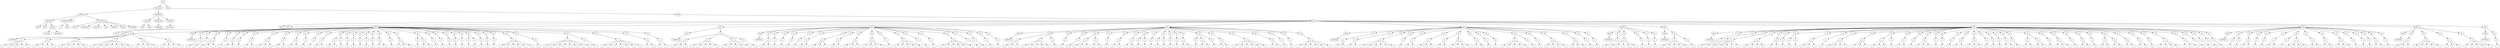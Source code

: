 digraph Tree {
	"t0" [label = "TEI"];
	"t1" [label = "teiHeader"];
	"t2" [label = "fileDesc"];
	"t3" [label = "titleStmt"];
	"t4" [label = "title"];
	"t5" [label = "title"];
	"t6" [label = "author"];
	"t7" [label = "surname"];
	"t8" [label = "forename"];
	"t9" [label = "publicationStmt"];
	"t10" [label = "p"];
	"t11" [label = "idno"];
	"t12" [label = "sourceDesc"];
	"t13" [label = "genre"];
	"t14" [label = "inspiration"];
	"t15" [label = "structure"];
	"t16" [label = "type"];
	"t17" [label = "periode"];
	"t18" [label = "taille"];
	"t19" [label = "permalien"];
	"t20" [label = "profileDesc"];
	"t21" [label = "creation"];
	"t22" [label = "date"];
	"t23" [label = "date"];
	"t24" [label = "langUsage"];
	"t25" [label = "language"];
	"t26" [label = "textClass"];
	"t27" [label = "keywords"];
	"t28" [label = "term"];
	"t29" [label = "text"];
	"t30" [label = "body"];
	"t31" [label = "div1"];
	"t32" [label = "head"];
	"t33" [label = "div2"];
	"t34" [label = "head"];
	"t35" [label = "listPerson"];
	"t36" [label = "sp"];
	"t37" [label = "p"];
	"t38" [label = "s"];
	"t39" [label = "s"];
	"t40" [label = "s"];
	"t41" [label = "s"];
	"t42" [label = "s"];
	"t43" [label = "p"];
	"t44" [label = "s"];
	"t45" [label = "s"];
	"t46" [label = "s"];
	"t47" [label = "s"];
	"t48" [label = "p"];
	"t49" [label = "s"];
	"t50" [label = "s"];
	"t51" [label = "s"];
	"t52" [label = "s"];
	"t53" [label = "s"];
	"t54" [label = "p"];
	"t55" [label = "s"];
	"t56" [label = "s"];
	"t57" [label = "s"];
	"t58" [label = "s"];
	"t59" [label = "s"];
	"t60" [label = "s"];
	"t61" [label = "s"];
	"t62" [label = "p"];
	"t63" [label = "s"];
	"t64" [label = "s"];
	"t65" [label = "s"];
	"t66" [label = "s"];
	"t67" [label = "p"];
	"t68" [label = "s"];
	"t69" [label = "s"];
	"t70" [label = "s"];
	"t71" [label = "s"];
	"t72" [label = "div2"];
	"t73" [label = "head"];
	"t74" [label = "listPerson"];
	"t75" [label = "sp"];
	"t76" [label = "p"];
	"t77" [label = "s"];
	"t78" [label = "sp"];
	"t79" [label = "p"];
	"t80" [label = "s"];
	"t81" [label = "sp"];
	"t82" [label = "p"];
	"t83" [label = "s"];
	"t84" [label = "s"];
	"t85" [label = "s"];
	"t86" [label = "sp"];
	"t87" [label = "p"];
	"t88" [label = "s"];
	"t89" [label = "sp"];
	"t90" [label = "p"];
	"t91" [label = "s"];
	"t92" [label = "s"];
	"t93" [label = "sp"];
	"t94" [label = "p"];
	"t95" [label = "s"];
	"t96" [label = "sp"];
	"t97" [label = "p"];
	"t98" [label = "s"];
	"t99" [label = "s"];
	"t100" [label = "sp"];
	"t101" [label = "p"];
	"t102" [label = "s"];
	"t103" [label = "s"];
	"t104" [label = "s"];
	"t105" [label = "sp"];
	"t106" [label = "p"];
	"t107" [label = "s"];
	"t108" [label = "s"];
	"t109" [label = "sp"];
	"t110" [label = "p"];
	"t111" [label = "s"];
	"t112" [label = "s"];
	"t113" [label = "sp"];
	"t114" [label = "p"];
	"t115" [label = "s"];
	"t116" [label = "sp"];
	"t117" [label = "p"];
	"t118" [label = "s"];
	"t119" [label = "sp"];
	"t120" [label = "p"];
	"t121" [label = "s"];
	"t122" [label = "s"];
	"t123" [label = "sp"];
	"t124" [label = "p"];
	"t125" [label = "s"];
	"t126" [label = "s"];
	"t127" [label = "p"];
	"t128" [label = "s"];
	"t129" [label = "sp"];
	"t130" [label = "p"];
	"t131" [label = "s"];
	"t132" [label = "sp"];
	"t133" [label = "p"];
	"t134" [label = "s"];
	"t135" [label = "sp"];
	"t136" [label = "p"];
	"t137" [label = "s"];
	"t138" [label = "sp"];
	"t139" [label = "p"];
	"t140" [label = "s"];
	"t141" [label = "sp"];
	"t142" [label = "p"];
	"t143" [label = "s"];
	"t144" [label = "sp"];
	"t145" [label = "p"];
	"t146" [label = "s"];
	"t147" [label = "s"];
	"t148" [label = "sp"];
	"t149" [label = "p"];
	"t150" [label = "s"];
	"t151" [label = "sp"];
	"t152" [label = "p"];
	"t153" [label = "s"];
	"t154" [label = "s"];
	"t155" [label = "s"];
	"t156" [label = "sp"];
	"t157" [label = "p"];
	"t158" [label = "s"];
	"t159" [label = "p"];
	"t160" [label = "s"];
	"t161" [label = "s"];
	"t162" [label = "sp"];
	"t163" [label = "p"];
	"t164" [label = "s"];
	"t165" [label = "sp"];
	"t166" [label = "p"];
	"t167" [label = "s"];
	"t168" [label = "sp"];
	"t169" [label = "p"];
	"t170" [label = "s"];
	"t171" [label = "sp"];
	"t172" [label = "p"];
	"t173" [label = "s"];
	"t174" [label = "sp"];
	"t175" [label = "p"];
	"t176" [label = "s"];
	"t177" [label = "sp"];
	"t178" [label = "p"];
	"t179" [label = "s"];
	"t180" [label = "p"];
	"t181" [label = "s"];
	"t182" [label = "sp"];
	"t183" [label = "p"];
	"t184" [label = "s"];
	"t185" [label = "sp"];
	"t186" [label = "p"];
	"t187" [label = "s"];
	"t188" [label = "sp"];
	"t189" [label = "p"];
	"t190" [label = "s"];
	"t191" [label = "sp"];
	"t192" [label = "p"];
	"t193" [label = "s"];
	"t194" [label = "s"];
	"t195" [label = "s"];
	"t196" [label = "s"];
	"t197" [label = "s"];
	"t198" [label = "s"];
	"t199" [label = "sp"];
	"t200" [label = "p"];
	"t201" [label = "s"];
	"t202" [label = "sp"];
	"t203" [label = "p"];
	"t204" [label = "s"];
	"t205" [label = "s"];
	"t206" [label = "s"];
	"t207" [label = "s"];
	"t208" [label = "s"];
	"t209" [label = "s"];
	"t210" [label = "s"];
	"t211" [label = "s"];
	"t212" [label = "p"];
	"t213" [label = "s"];
	"t214" [label = "sp"];
	"t215" [label = "p"];
	"t216" [label = "s"];
	"t217" [label = "s"];
	"t218" [label = "s"];
	"t219" [label = "s"];
	"t220" [label = "s"];
	"t221" [label = "s"];
	"t222" [label = "s"];
	"t223" [label = "sp"];
	"t224" [label = "p"];
	"t225" [label = "s"];
	"t226" [label = "s"];
	"t227" [label = "sp"];
	"t228" [label = "p"];
	"t229" [label = "s"];
	"t230" [label = "s"];
	"t231" [label = "div2"];
	"t232" [label = "head"];
	"t233" [label = "listPerson"];
	"t234" [label = "sp"];
	"t235" [label = "p"];
	"t236" [label = "s"];
	"t237" [label = "s"];
	"t238" [label = "s"];
	"t239" [label = "p"];
	"t240" [label = "s"];
	"t241" [label = "s"];
	"t242" [label = "s"];
	"t243" [label = "s"];
	"t244" [label = "s"];
	"t245" [label = "p"];
	"t246" [label = "s"];
	"t247" [label = "s"];
	"t248" [label = "s"];
	"t249" [label = "s"];
	"t250" [label = "s"];
	"t251" [label = "p"];
	"t252" [label = "s"];
	"t253" [label = "div2"];
	"t254" [label = "head"];
	"t255" [label = "listPerson"];
	"t256" [label = "sp"];
	"t257" [label = "p"];
	"t258" [label = "s"];
	"t259" [label = "s"];
	"t260" [label = "sp"];
	"t261" [label = "p"];
	"t262" [label = "s"];
	"t263" [label = "sp"];
	"t264" [label = "p"];
	"t265" [label = "s"];
	"t266" [label = "sp"];
	"t267" [label = "p"];
	"t268" [label = "s"];
	"t269" [label = "sp"];
	"t270" [label = "p"];
	"t271" [label = "s"];
	"t272" [label = "sp"];
	"t273" [label = "p"];
	"t274" [label = "s"];
	"t275" [label = "s"];
	"t276" [label = "sp"];
	"t277" [label = "p"];
	"t278" [label = "s"];
	"t279" [label = "s"];
	"t280" [label = "s"];
	"t281" [label = "sp"];
	"t282" [label = "p"];
	"t283" [label = "s"];
	"t284" [label = "s"];
	"t285" [label = "sp"];
	"t286" [label = "p"];
	"t287" [label = "s"];
	"t288" [label = "s"];
	"t289" [label = "s"];
	"t290" [label = "sp"];
	"t291" [label = "p"];
	"t292" [label = "s"];
	"t293" [label = "s"];
	"t294" [label = "s"];
	"t295" [label = "s"];
	"t296" [label = "sp"];
	"t297" [label = "p"];
	"t298" [label = "s"];
	"t299" [label = "sp"];
	"t300" [label = "p"];
	"t301" [label = "s"];
	"t302" [label = "s"];
	"t303" [label = "s"];
	"t304" [label = "s"];
	"t305" [label = "s"];
	"t306" [label = "sp"];
	"t307" [label = "p"];
	"t308" [label = "s"];
	"t309" [label = "sp"];
	"t310" [label = "p"];
	"t311" [label = "s"];
	"t312" [label = "sp"];
	"t313" [label = "p"];
	"t314" [label = "s"];
	"t315" [label = "s"];
	"t316" [label = "s"];
	"t317" [label = "s"];
	"t318" [label = "s"];
	"t319" [label = "s"];
	"t320" [label = "sp"];
	"t321" [label = "p"];
	"t322" [label = "s"];
	"t323" [label = "sp"];
	"t324" [label = "p"];
	"t325" [label = "s"];
	"t326" [label = "sp"];
	"t327" [label = "p"];
	"t328" [label = "s"];
	"t329" [label = "sp"];
	"t330" [label = "p"];
	"t331" [label = "s"];
	"t332" [label = "div2"];
	"t333" [label = "head"];
	"t334" [label = "listPerson"];
	"t335" [label = "sp"];
	"t336" [label = "p"];
	"t337" [label = "s"];
	"t338" [label = "s"];
	"t339" [label = "s"];
	"t340" [label = "p"];
	"t341" [label = "s"];
	"t342" [label = "s"];
	"t343" [label = "s"];
	"t344" [label = "s"];
	"t345" [label = "s"];
	"t346" [label = "p"];
	"t347" [label = "s"];
	"t348" [label = "sp"];
	"t349" [label = "p"];
	"t350" [label = "s"];
	"t351" [label = "sp"];
	"t352" [label = "p"];
	"t353" [label = "s"];
	"t354" [label = "sp"];
	"t355" [label = "p"];
	"t356" [label = "s"];
	"t357" [label = "s"];
	"t358" [label = "s"];
	"t359" [label = "p"];
	"t360" [label = "s"];
	"t361" [label = "s"];
	"t362" [label = "sp"];
	"t363" [label = "p"];
	"t364" [label = "s"];
	"t365" [label = "sp"];
	"t366" [label = "p"];
	"t367" [label = "s"];
	"t368" [label = "s"];
	"t369" [label = "sp"];
	"t370" [label = "p"];
	"t371" [label = "s"];
	"t372" [label = "s"];
	"t373" [label = "sp"];
	"t374" [label = "p"];
	"t375" [label = "s"];
	"t376" [label = "p"];
	"t377" [label = "s"];
	"t378" [label = "sp"];
	"t379" [label = "p"];
	"t380" [label = "s"];
	"t381" [label = "sp"];
	"t382" [label = "p"];
	"t383" [label = "s"];
	"t384" [label = "p"];
	"t385" [label = "s"];
	"t386" [label = "sp"];
	"t387" [label = "p"];
	"t388" [label = "s"];
	"t389" [label = "sp"];
	"t390" [label = "p"];
	"t391" [label = "s"];
	"t392" [label = "sp"];
	"t393" [label = "p"];
	"t394" [label = "s"];
	"t395" [label = "s"];
	"t396" [label = "sp"];
	"t397" [label = "p"];
	"t398" [label = "s"];
	"t399" [label = "p"];
	"t400" [label = "s"];
	"t401" [label = "s"];
	"t402" [label = "p"];
	"t403" [label = "s"];
	"t404" [label = "sp"];
	"t405" [label = "p"];
	"t406" [label = "s"];
	"t407" [label = "s"];
	"t408" [label = "sp"];
	"t409" [label = "p"];
	"t410" [label = "s"];
	"t411" [label = "s"];
	"t412" [label = "s"];
	"t413" [label = "s"];
	"t414" [label = "s"];
	"t415" [label = "s"];
	"t416" [label = "sp"];
	"t417" [label = "p"];
	"t418" [label = "s"];
	"t419" [label = "s"];
	"t420" [label = "sp"];
	"t421" [label = "p"];
	"t422" [label = "s"];
	"t423" [label = "sp"];
	"t424" [label = "p"];
	"t425" [label = "s"];
	"t426" [label = "sp"];
	"t427" [label = "p"];
	"t428" [label = "s"];
	"t429" [label = "s"];
	"t430" [label = "s"];
	"t431" [label = "s"];
	"t432" [label = "s"];
	"t433" [label = "s"];
	"t434" [label = "div2"];
	"t435" [label = "head"];
	"t436" [label = "listPerson"];
	"t437" [label = "sp"];
	"t438" [label = "p"];
	"t439" [label = "s"];
	"t440" [label = "s"];
	"t441" [label = "sp"];
	"t442" [label = "p"];
	"t443" [label = "s"];
	"t444" [label = "s"];
	"t445" [label = "sp"];
	"t446" [label = "p"];
	"t447" [label = "s"];
	"t448" [label = "s"];
	"t449" [label = "s"];
	"t450" [label = "s"];
	"t451" [label = "s"];
	"t452" [label = "s"];
	"t453" [label = "sp"];
	"t454" [label = "p"];
	"t455" [label = "s"];
	"t456" [label = "sp"];
	"t457" [label = "p"];
	"t458" [label = "s"];
	"t459" [label = "s"];
	"t460" [label = "sp"];
	"t461" [label = "p"];
	"t462" [label = "s"];
	"t463" [label = "s"];
	"t464" [label = "s"];
	"t465" [label = "sp"];
	"t466" [label = "p"];
	"t467" [label = "s"];
	"t468" [label = "s"];
	"t469" [label = "p"];
	"t470" [label = "s"];
	"t471" [label = "s"];
	"t472" [label = "s"];
	"t473" [label = "s"];
	"t474" [label = "sp"];
	"t475" [label = "p"];
	"t476" [label = "s"];
	"t477" [label = "s"];
	"t478" [label = "sp"];
	"t479" [label = "p"];
	"t480" [label = "s"];
	"t481" [label = "sp"];
	"t482" [label = "p"];
	"t483" [label = "s"];
	"t484" [label = "sp"];
	"t485" [label = "p"];
	"t486" [label = "s"];
	"t487" [label = "s"];
	"t488" [label = "s"];
	"t489" [label = "s"];
	"t490" [label = "s"];
	"t491" [label = "p"];
	"t492" [label = "s"];
	"t493" [label = "sp"];
	"t494" [label = "p"];
	"t495" [label = "s"];
	"t496" [label = "sp"];
	"t497" [label = "p"];
	"t498" [label = "s"];
	"t499" [label = "s"];
	"t500" [label = "s"];
	"t501" [label = "s"];
	"t502" [label = "sp"];
	"t503" [label = "p"];
	"t504" [label = "s"];
	"t505" [label = "s"];
	"t506" [label = "s"];
	"t507" [label = "sp"];
	"t508" [label = "p"];
	"t509" [label = "s"];
	"t510" [label = "sp"];
	"t511" [label = "p"];
	"t512" [label = "s"];
	"t513" [label = "div2"];
	"t514" [label = "head"];
	"t515" [label = "listPerson"];
	"t516" [label = "sp"];
	"t517" [label = "p"];
	"t518" [label = "s"];
	"t519" [label = "sp"];
	"t520" [label = "p"];
	"t521" [label = "s"];
	"t522" [label = "s"];
	"t523" [label = "s"];
	"t524" [label = "s"];
	"t525" [label = "s"];
	"t526" [label = "sp"];
	"t527" [label = "p"];
	"t528" [label = "s"];
	"t529" [label = "sp"];
	"t530" [label = "p"];
	"t531" [label = "s"];
	"t532" [label = "sp"];
	"t533" [label = "p"];
	"t534" [label = "s"];
	"t535" [label = "div2"];
	"t536" [label = "head"];
	"t537" [label = "listPerson"];
	"t538" [label = "sp"];
	"t539" [label = "p"];
	"t540" [label = "s"];
	"t541" [label = "s"];
	"t542" [label = "s"];
	"t543" [label = "s"];
	"t544" [label = "s"];
	"t545" [label = "p"];
	"t546" [label = "s"];
	"t547" [label = "div2"];
	"t548" [label = "head"];
	"t549" [label = "listPerson"];
	"t550" [label = "sp"];
	"t551" [label = "p"];
	"t552" [label = "s"];
	"t553" [label = "sp"];
	"t554" [label = "p"];
	"t555" [label = "s"];
	"t556" [label = "sp"];
	"t557" [label = "p"];
	"t558" [label = "s"];
	"t559" [label = "s"];
	"t560" [label = "s"];
	"t561" [label = "s"];
	"t562" [label = "s"];
	"t563" [label = "sp"];
	"t564" [label = "p"];
	"t565" [label = "s"];
	"t566" [label = "s"];
	"t567" [label = "s"];
	"t568" [label = "s"];
	"t569" [label = "sp"];
	"t570" [label = "p"];
	"t571" [label = "s"];
	"t572" [label = "s"];
	"t573" [label = "sp"];
	"t574" [label = "p"];
	"t575" [label = "s"];
	"t576" [label = "sp"];
	"t577" [label = "p"];
	"t578" [label = "s"];
	"t579" [label = "p"];
	"t580" [label = "s"];
	"t581" [label = "sp"];
	"t582" [label = "p"];
	"t583" [label = "s"];
	"t584" [label = "s"];
	"t585" [label = "s"];
	"t586" [label = "sp"];
	"t587" [label = "p"];
	"t588" [label = "s"];
	"t589" [label = "sp"];
	"t590" [label = "p"];
	"t591" [label = "s"];
	"t592" [label = "s"];
	"t593" [label = "s"];
	"t594" [label = "s"];
	"t595" [label = "sp"];
	"t596" [label = "p"];
	"t597" [label = "s"];
	"t598" [label = "s"];
	"t599" [label = "s"];
	"t600" [label = "sp"];
	"t601" [label = "p"];
	"t602" [label = "s"];
	"t603" [label = "s"];
	"t604" [label = "s"];
	"t605" [label = "p"];
	"t606" [label = "s"];
	"t607" [label = "sp"];
	"t608" [label = "p"];
	"t609" [label = "s"];
	"t610" [label = "s"];
	"t611" [label = "sp"];
	"t612" [label = "p"];
	"t613" [label = "s"];
	"t614" [label = "sp"];
	"t615" [label = "p"];
	"t616" [label = "s"];
	"t617" [label = "s"];
	"t618" [label = "s"];
	"t619" [label = "sp"];
	"t620" [label = "p"];
	"t621" [label = "s"];
	"t622" [label = "sp"];
	"t623" [label = "p"];
	"t624" [label = "s"];
	"t625" [label = "sp"];
	"t626" [label = "p"];
	"t627" [label = "s"];
	"t628" [label = "sp"];
	"t629" [label = "p"];
	"t630" [label = "s"];
	"t631" [label = "s"];
	"t632" [label = "sp"];
	"t633" [label = "p"];
	"t634" [label = "s"];
	"t635" [label = "s"];
	"t636" [label = "s"];
	"t637" [label = "sp"];
	"t638" [label = "p"];
	"t639" [label = "s"];
	"t640" [label = "sp"];
	"t641" [label = "p"];
	"t642" [label = "s"];
	"t643" [label = "sp"];
	"t644" [label = "p"];
	"t645" [label = "s"];
	"t646" [label = "sp"];
	"t647" [label = "p"];
	"t648" [label = "s"];
	"t649" [label = "s"];
	"t650" [label = "sp"];
	"t651" [label = "p"];
	"t652" [label = "s"];
	"t653" [label = "sp"];
	"t654" [label = "p"];
	"t655" [label = "s"];
	"t656" [label = "s"];
	"t657" [label = "p"];
	"t658" [label = "s"];
	"t659" [label = "s"];
	"t660" [label = "sp"];
	"t661" [label = "p"];
	"t662" [label = "s"];
	"t663" [label = "sp"];
	"t664" [label = "p"];
	"t665" [label = "s"];
	"t666" [label = "s"];
	"t667" [label = "s"];
	"t668" [label = "sp"];
	"t669" [label = "p"];
	"t670" [label = "s"];
	"t671" [label = "sp"];
	"t672" [label = "p"];
	"t673" [label = "s"];
	"t674" [label = "s"];
	"t675" [label = "sp"];
	"t676" [label = "p"];
	"t677" [label = "s"];
	"t678" [label = "sp"];
	"t679" [label = "p"];
	"t680" [label = "s"];
	"t681" [label = "s"];
	"t682" [label = "p"];
	"t683" [label = "s"];
	"t684" [label = "s"];
	"t685" [label = "sp"];
	"t686" [label = "p"];
	"t687" [label = "s"];
	"t688" [label = "s"];
	"t689" [label = "sp"];
	"t690" [label = "p"];
	"t691" [label = "s"];
	"t692" [label = "s"];
	"t693" [label = "sp"];
	"t694" [label = "p"];
	"t695" [label = "s"];
	"t696" [label = "sp"];
	"t697" [label = "p"];
	"t698" [label = "s"];
	"t699" [label = "s"];
	"t700" [label = "s"];
	"t701" [label = "s"];
	"t702" [label = "sp"];
	"t703" [label = "p"];
	"t704" [label = "s"];
	"t705" [label = "s"];
	"t706" [label = "s"];
	"t707" [label = "sp"];
	"t708" [label = "p"];
	"t709" [label = "s"];
	"t710" [label = "sp"];
	"t711" [label = "p"];
	"t712" [label = "s"];
	"t713" [label = "sp"];
	"t714" [label = "p"];
	"t715" [label = "s"];
	"t716" [label = "sp"];
	"t717" [label = "p"];
	"t718" [label = "s"];
	"t719" [label = "div2"];
	"t720" [label = "head"];
	"t721" [label = "listPerson"];
	"t722" [label = "sp"];
	"t723" [label = "p"];
	"t724" [label = "s"];
	"t725" [label = "p"];
	"t726" [label = "s"];
	"t727" [label = "sp"];
	"t728" [label = "p"];
	"t729" [label = "s"];
	"t730" [label = "s"];
	"t731" [label = "sp"];
	"t732" [label = "p"];
	"t733" [label = "s"];
	"t734" [label = "sp"];
	"t735" [label = "p"];
	"t736" [label = "s"];
	"t737" [label = "sp"];
	"t738" [label = "p"];
	"t739" [label = "s"];
	"t740" [label = "s"];
	"t741" [label = "sp"];
	"t742" [label = "p"];
	"t743" [label = "s"];
	"t744" [label = "p"];
	"t745" [label = "s"];
	"t746" [label = "s"];
	"t747" [label = "s"];
	"t748" [label = "s"];
	"t749" [label = "sp"];
	"t750" [label = "p"];
	"t751" [label = "s"];
	"t752" [label = "s"];
	"t753" [label = "sp"];
	"t754" [label = "p"];
	"t755" [label = "s"];
	"t756" [label = "s"];
	"t757" [label = "sp"];
	"t758" [label = "p"];
	"t759" [label = "s"];
	"t760" [label = "s"];
	"t761" [label = "s"];
	"t762" [label = "sp"];
	"t763" [label = "p"];
	"t764" [label = "s"];
	"t765" [label = "sp"];
	"t766" [label = "p"];
	"t767" [label = "s"];
	"t768" [label = "sp"];
	"t769" [label = "p"];
	"t770" [label = "s"];
	"t771" [label = "sp"];
	"t772" [label = "p"];
	"t773" [label = "s"];
	"t774" [label = "s"];
	"t775" [label = "sp"];
	"t776" [label = "p"];
	"t777" [label = "s"];
	"t778" [label = "div2"];
	"t779" [label = "head"];
	"t780" [label = "listPerson"];
	"t781" [label = "sp"];
	"t782" [label = "p"];
	"t783" [label = "s"];
	"t784" [label = "s"];
	"t785" [label = "s"];
	"t786" [label = "sp"];
	"t787" [label = "p"];
	"t788" [label = "s"];
	"t789" [label = "s"];
	"t790" [label = "s"];
	"t791" [label = "s"];
	"t792" [label = "s"];
	"t793" [label = "sp"];
	"t794" [label = "p"];
	"t795" [label = "s"];
	"t796" [label = "s"];
	"t797" [label = "s"];
	"t798" [label = "sp"];
	"t799" [label = "p"];
	"t800" [label = "s"];
	"t801" [label = "s"];
	"t802" [label = "s"];
	"t803" [label = "s"];
	"t804" [label = "s"];
	"t805" [label = "div2"];
	"t806" [label = "head"];
	"t807" [label = "listPerson"];
	"t808" [label = "sp"];
	"t809" [label = "p"];
	"t810" [label = "s"];
	"t0" -> "t1";
	"t1" -> "t2";
	"t2" -> "t3";
	"t3" -> "t4";
	"t3" -> "t5";
	"t3" -> "t6";
	"t6" -> "t7";
	"t6" -> "t8";
	"t2" -> "t9";
	"t9" -> "t10";
	"t9" -> "t11";
	"t2" -> "t12";
	"t12" -> "t13";
	"t12" -> "t14";
	"t12" -> "t15";
	"t12" -> "t16";
	"t12" -> "t17";
	"t12" -> "t18";
	"t12" -> "t19";
	"t1" -> "t20";
	"t20" -> "t21";
	"t21" -> "t22";
	"t21" -> "t23";
	"t20" -> "t24";
	"t24" -> "t25";
	"t20" -> "t26";
	"t26" -> "t27";
	"t27" -> "t28";
	"t0" -> "t29";
	"t29" -> "t30";
	"t30" -> "t31";
	"t31" -> "t32";
	"t31" -> "t33";
	"t33" -> "t34";
	"t34" -> "t35";
	"t33" -> "t36";
	"t36" -> "t37";
	"t37" -> "t38";
	"t37" -> "t39";
	"t37" -> "t40";
	"t37" -> "t41";
	"t37" -> "t42";
	"t36" -> "t43";
	"t43" -> "t44";
	"t43" -> "t45";
	"t43" -> "t46";
	"t43" -> "t47";
	"t36" -> "t48";
	"t48" -> "t49";
	"t48" -> "t50";
	"t48" -> "t51";
	"t48" -> "t52";
	"t48" -> "t53";
	"t36" -> "t54";
	"t54" -> "t55";
	"t54" -> "t56";
	"t54" -> "t57";
	"t54" -> "t58";
	"t54" -> "t59";
	"t54" -> "t60";
	"t54" -> "t61";
	"t36" -> "t62";
	"t62" -> "t63";
	"t62" -> "t64";
	"t62" -> "t65";
	"t62" -> "t66";
	"t36" -> "t67";
	"t67" -> "t68";
	"t67" -> "t69";
	"t67" -> "t70";
	"t67" -> "t71";
	"t31" -> "t72";
	"t72" -> "t73";
	"t73" -> "t74";
	"t72" -> "t75";
	"t75" -> "t76";
	"t76" -> "t77";
	"t72" -> "t78";
	"t78" -> "t79";
	"t79" -> "t80";
	"t72" -> "t81";
	"t81" -> "t82";
	"t82" -> "t83";
	"t82" -> "t84";
	"t82" -> "t85";
	"t72" -> "t86";
	"t86" -> "t87";
	"t87" -> "t88";
	"t72" -> "t89";
	"t89" -> "t90";
	"t90" -> "t91";
	"t90" -> "t92";
	"t72" -> "t93";
	"t93" -> "t94";
	"t94" -> "t95";
	"t72" -> "t96";
	"t96" -> "t97";
	"t97" -> "t98";
	"t97" -> "t99";
	"t72" -> "t100";
	"t100" -> "t101";
	"t101" -> "t102";
	"t101" -> "t103";
	"t101" -> "t104";
	"t72" -> "t105";
	"t105" -> "t106";
	"t106" -> "t107";
	"t106" -> "t108";
	"t72" -> "t109";
	"t109" -> "t110";
	"t110" -> "t111";
	"t110" -> "t112";
	"t72" -> "t113";
	"t113" -> "t114";
	"t114" -> "t115";
	"t72" -> "t116";
	"t116" -> "t117";
	"t117" -> "t118";
	"t72" -> "t119";
	"t119" -> "t120";
	"t120" -> "t121";
	"t120" -> "t122";
	"t72" -> "t123";
	"t123" -> "t124";
	"t124" -> "t125";
	"t124" -> "t126";
	"t123" -> "t127";
	"t127" -> "t128";
	"t72" -> "t129";
	"t129" -> "t130";
	"t130" -> "t131";
	"t72" -> "t132";
	"t132" -> "t133";
	"t133" -> "t134";
	"t72" -> "t135";
	"t135" -> "t136";
	"t136" -> "t137";
	"t72" -> "t138";
	"t138" -> "t139";
	"t139" -> "t140";
	"t72" -> "t141";
	"t141" -> "t142";
	"t142" -> "t143";
	"t72" -> "t144";
	"t144" -> "t145";
	"t145" -> "t146";
	"t145" -> "t147";
	"t72" -> "t148";
	"t148" -> "t149";
	"t149" -> "t150";
	"t72" -> "t151";
	"t151" -> "t152";
	"t152" -> "t153";
	"t152" -> "t154";
	"t152" -> "t155";
	"t72" -> "t156";
	"t156" -> "t157";
	"t157" -> "t158";
	"t156" -> "t159";
	"t159" -> "t160";
	"t159" -> "t161";
	"t72" -> "t162";
	"t162" -> "t163";
	"t163" -> "t164";
	"t72" -> "t165";
	"t165" -> "t166";
	"t166" -> "t167";
	"t72" -> "t168";
	"t168" -> "t169";
	"t169" -> "t170";
	"t72" -> "t171";
	"t171" -> "t172";
	"t172" -> "t173";
	"t72" -> "t174";
	"t174" -> "t175";
	"t175" -> "t176";
	"t72" -> "t177";
	"t177" -> "t178";
	"t178" -> "t179";
	"t177" -> "t180";
	"t180" -> "t181";
	"t72" -> "t182";
	"t182" -> "t183";
	"t183" -> "t184";
	"t72" -> "t185";
	"t185" -> "t186";
	"t186" -> "t187";
	"t72" -> "t188";
	"t188" -> "t189";
	"t189" -> "t190";
	"t72" -> "t191";
	"t191" -> "t192";
	"t192" -> "t193";
	"t192" -> "t194";
	"t192" -> "t195";
	"t192" -> "t196";
	"t192" -> "t197";
	"t192" -> "t198";
	"t72" -> "t199";
	"t199" -> "t200";
	"t200" -> "t201";
	"t72" -> "t202";
	"t202" -> "t203";
	"t203" -> "t204";
	"t203" -> "t205";
	"t203" -> "t206";
	"t203" -> "t207";
	"t203" -> "t208";
	"t203" -> "t209";
	"t203" -> "t210";
	"t203" -> "t211";
	"t202" -> "t212";
	"t212" -> "t213";
	"t72" -> "t214";
	"t214" -> "t215";
	"t215" -> "t216";
	"t215" -> "t217";
	"t215" -> "t218";
	"t215" -> "t219";
	"t215" -> "t220";
	"t215" -> "t221";
	"t215" -> "t222";
	"t72" -> "t223";
	"t223" -> "t224";
	"t224" -> "t225";
	"t224" -> "t226";
	"t72" -> "t227";
	"t227" -> "t228";
	"t228" -> "t229";
	"t228" -> "t230";
	"t31" -> "t231";
	"t231" -> "t232";
	"t232" -> "t233";
	"t231" -> "t234";
	"t234" -> "t235";
	"t235" -> "t236";
	"t235" -> "t237";
	"t235" -> "t238";
	"t234" -> "t239";
	"t239" -> "t240";
	"t239" -> "t241";
	"t239" -> "t242";
	"t239" -> "t243";
	"t239" -> "t244";
	"t234" -> "t245";
	"t245" -> "t246";
	"t245" -> "t247";
	"t245" -> "t248";
	"t245" -> "t249";
	"t245" -> "t250";
	"t234" -> "t251";
	"t251" -> "t252";
	"t31" -> "t253";
	"t253" -> "t254";
	"t254" -> "t255";
	"t253" -> "t256";
	"t256" -> "t257";
	"t257" -> "t258";
	"t257" -> "t259";
	"t253" -> "t260";
	"t260" -> "t261";
	"t261" -> "t262";
	"t253" -> "t263";
	"t263" -> "t264";
	"t264" -> "t265";
	"t253" -> "t266";
	"t266" -> "t267";
	"t267" -> "t268";
	"t253" -> "t269";
	"t269" -> "t270";
	"t270" -> "t271";
	"t253" -> "t272";
	"t272" -> "t273";
	"t273" -> "t274";
	"t273" -> "t275";
	"t253" -> "t276";
	"t276" -> "t277";
	"t277" -> "t278";
	"t277" -> "t279";
	"t277" -> "t280";
	"t253" -> "t281";
	"t281" -> "t282";
	"t282" -> "t283";
	"t282" -> "t284";
	"t253" -> "t285";
	"t285" -> "t286";
	"t286" -> "t287";
	"t286" -> "t288";
	"t286" -> "t289";
	"t253" -> "t290";
	"t290" -> "t291";
	"t291" -> "t292";
	"t291" -> "t293";
	"t291" -> "t294";
	"t291" -> "t295";
	"t253" -> "t296";
	"t296" -> "t297";
	"t297" -> "t298";
	"t253" -> "t299";
	"t299" -> "t300";
	"t300" -> "t301";
	"t300" -> "t302";
	"t300" -> "t303";
	"t300" -> "t304";
	"t300" -> "t305";
	"t253" -> "t306";
	"t306" -> "t307";
	"t307" -> "t308";
	"t253" -> "t309";
	"t309" -> "t310";
	"t310" -> "t311";
	"t253" -> "t312";
	"t312" -> "t313";
	"t313" -> "t314";
	"t313" -> "t315";
	"t313" -> "t316";
	"t313" -> "t317";
	"t313" -> "t318";
	"t313" -> "t319";
	"t253" -> "t320";
	"t320" -> "t321";
	"t321" -> "t322";
	"t253" -> "t323";
	"t323" -> "t324";
	"t324" -> "t325";
	"t253" -> "t326";
	"t326" -> "t327";
	"t327" -> "t328";
	"t253" -> "t329";
	"t329" -> "t330";
	"t330" -> "t331";
	"t31" -> "t332";
	"t332" -> "t333";
	"t333" -> "t334";
	"t332" -> "t335";
	"t335" -> "t336";
	"t336" -> "t337";
	"t336" -> "t338";
	"t336" -> "t339";
	"t335" -> "t340";
	"t340" -> "t341";
	"t340" -> "t342";
	"t340" -> "t343";
	"t340" -> "t344";
	"t340" -> "t345";
	"t335" -> "t346";
	"t346" -> "t347";
	"t332" -> "t348";
	"t348" -> "t349";
	"t349" -> "t350";
	"t332" -> "t351";
	"t351" -> "t352";
	"t352" -> "t353";
	"t332" -> "t354";
	"t354" -> "t355";
	"t355" -> "t356";
	"t355" -> "t357";
	"t355" -> "t358";
	"t354" -> "t359";
	"t359" -> "t360";
	"t359" -> "t361";
	"t332" -> "t362";
	"t362" -> "t363";
	"t363" -> "t364";
	"t332" -> "t365";
	"t365" -> "t366";
	"t366" -> "t367";
	"t366" -> "t368";
	"t332" -> "t369";
	"t369" -> "t370";
	"t370" -> "t371";
	"t370" -> "t372";
	"t332" -> "t373";
	"t373" -> "t374";
	"t374" -> "t375";
	"t373" -> "t376";
	"t376" -> "t377";
	"t332" -> "t378";
	"t378" -> "t379";
	"t379" -> "t380";
	"t332" -> "t381";
	"t381" -> "t382";
	"t382" -> "t383";
	"t381" -> "t384";
	"t384" -> "t385";
	"t332" -> "t386";
	"t386" -> "t387";
	"t387" -> "t388";
	"t332" -> "t389";
	"t389" -> "t390";
	"t390" -> "t391";
	"t332" -> "t392";
	"t392" -> "t393";
	"t393" -> "t394";
	"t393" -> "t395";
	"t332" -> "t396";
	"t396" -> "t397";
	"t397" -> "t398";
	"t396" -> "t399";
	"t399" -> "t400";
	"t399" -> "t401";
	"t396" -> "t402";
	"t402" -> "t403";
	"t332" -> "t404";
	"t404" -> "t405";
	"t405" -> "t406";
	"t405" -> "t407";
	"t332" -> "t408";
	"t408" -> "t409";
	"t409" -> "t410";
	"t409" -> "t411";
	"t409" -> "t412";
	"t409" -> "t413";
	"t409" -> "t414";
	"t409" -> "t415";
	"t332" -> "t416";
	"t416" -> "t417";
	"t417" -> "t418";
	"t417" -> "t419";
	"t332" -> "t420";
	"t420" -> "t421";
	"t421" -> "t422";
	"t332" -> "t423";
	"t423" -> "t424";
	"t424" -> "t425";
	"t332" -> "t426";
	"t426" -> "t427";
	"t427" -> "t428";
	"t427" -> "t429";
	"t427" -> "t430";
	"t427" -> "t431";
	"t427" -> "t432";
	"t427" -> "t433";
	"t31" -> "t434";
	"t434" -> "t435";
	"t435" -> "t436";
	"t434" -> "t437";
	"t437" -> "t438";
	"t438" -> "t439";
	"t438" -> "t440";
	"t434" -> "t441";
	"t441" -> "t442";
	"t442" -> "t443";
	"t442" -> "t444";
	"t434" -> "t445";
	"t445" -> "t446";
	"t446" -> "t447";
	"t446" -> "t448";
	"t446" -> "t449";
	"t446" -> "t450";
	"t446" -> "t451";
	"t446" -> "t452";
	"t434" -> "t453";
	"t453" -> "t454";
	"t454" -> "t455";
	"t434" -> "t456";
	"t456" -> "t457";
	"t457" -> "t458";
	"t457" -> "t459";
	"t434" -> "t460";
	"t460" -> "t461";
	"t461" -> "t462";
	"t461" -> "t463";
	"t461" -> "t464";
	"t434" -> "t465";
	"t465" -> "t466";
	"t466" -> "t467";
	"t466" -> "t468";
	"t465" -> "t469";
	"t469" -> "t470";
	"t469" -> "t471";
	"t469" -> "t472";
	"t469" -> "t473";
	"t434" -> "t474";
	"t474" -> "t475";
	"t475" -> "t476";
	"t475" -> "t477";
	"t434" -> "t478";
	"t478" -> "t479";
	"t479" -> "t480";
	"t434" -> "t481";
	"t481" -> "t482";
	"t482" -> "t483";
	"t434" -> "t484";
	"t484" -> "t485";
	"t485" -> "t486";
	"t485" -> "t487";
	"t485" -> "t488";
	"t485" -> "t489";
	"t485" -> "t490";
	"t484" -> "t491";
	"t491" -> "t492";
	"t434" -> "t493";
	"t493" -> "t494";
	"t494" -> "t495";
	"t434" -> "t496";
	"t496" -> "t497";
	"t497" -> "t498";
	"t497" -> "t499";
	"t497" -> "t500";
	"t497" -> "t501";
	"t434" -> "t502";
	"t502" -> "t503";
	"t503" -> "t504";
	"t503" -> "t505";
	"t503" -> "t506";
	"t434" -> "t507";
	"t507" -> "t508";
	"t508" -> "t509";
	"t434" -> "t510";
	"t510" -> "t511";
	"t511" -> "t512";
	"t31" -> "t513";
	"t513" -> "t514";
	"t514" -> "t515";
	"t513" -> "t516";
	"t516" -> "t517";
	"t517" -> "t518";
	"t513" -> "t519";
	"t519" -> "t520";
	"t520" -> "t521";
	"t520" -> "t522";
	"t520" -> "t523";
	"t520" -> "t524";
	"t520" -> "t525";
	"t513" -> "t526";
	"t526" -> "t527";
	"t527" -> "t528";
	"t513" -> "t529";
	"t529" -> "t530";
	"t530" -> "t531";
	"t513" -> "t532";
	"t532" -> "t533";
	"t533" -> "t534";
	"t31" -> "t535";
	"t535" -> "t536";
	"t536" -> "t537";
	"t535" -> "t538";
	"t538" -> "t539";
	"t539" -> "t540";
	"t539" -> "t541";
	"t539" -> "t542";
	"t539" -> "t543";
	"t539" -> "t544";
	"t538" -> "t545";
	"t545" -> "t546";
	"t31" -> "t547";
	"t547" -> "t548";
	"t548" -> "t549";
	"t547" -> "t550";
	"t550" -> "t551";
	"t551" -> "t552";
	"t547" -> "t553";
	"t553" -> "t554";
	"t554" -> "t555";
	"t547" -> "t556";
	"t556" -> "t557";
	"t557" -> "t558";
	"t557" -> "t559";
	"t557" -> "t560";
	"t557" -> "t561";
	"t557" -> "t562";
	"t547" -> "t563";
	"t563" -> "t564";
	"t564" -> "t565";
	"t564" -> "t566";
	"t564" -> "t567";
	"t564" -> "t568";
	"t547" -> "t569";
	"t569" -> "t570";
	"t570" -> "t571";
	"t570" -> "t572";
	"t547" -> "t573";
	"t573" -> "t574";
	"t574" -> "t575";
	"t547" -> "t576";
	"t576" -> "t577";
	"t577" -> "t578";
	"t576" -> "t579";
	"t579" -> "t580";
	"t547" -> "t581";
	"t581" -> "t582";
	"t582" -> "t583";
	"t582" -> "t584";
	"t582" -> "t585";
	"t547" -> "t586";
	"t586" -> "t587";
	"t587" -> "t588";
	"t547" -> "t589";
	"t589" -> "t590";
	"t590" -> "t591";
	"t590" -> "t592";
	"t590" -> "t593";
	"t590" -> "t594";
	"t547" -> "t595";
	"t595" -> "t596";
	"t596" -> "t597";
	"t596" -> "t598";
	"t596" -> "t599";
	"t547" -> "t600";
	"t600" -> "t601";
	"t601" -> "t602";
	"t601" -> "t603";
	"t601" -> "t604";
	"t600" -> "t605";
	"t605" -> "t606";
	"t547" -> "t607";
	"t607" -> "t608";
	"t608" -> "t609";
	"t608" -> "t610";
	"t547" -> "t611";
	"t611" -> "t612";
	"t612" -> "t613";
	"t547" -> "t614";
	"t614" -> "t615";
	"t615" -> "t616";
	"t615" -> "t617";
	"t615" -> "t618";
	"t547" -> "t619";
	"t619" -> "t620";
	"t620" -> "t621";
	"t547" -> "t622";
	"t622" -> "t623";
	"t623" -> "t624";
	"t547" -> "t625";
	"t625" -> "t626";
	"t626" -> "t627";
	"t547" -> "t628";
	"t628" -> "t629";
	"t629" -> "t630";
	"t629" -> "t631";
	"t547" -> "t632";
	"t632" -> "t633";
	"t633" -> "t634";
	"t633" -> "t635";
	"t633" -> "t636";
	"t547" -> "t637";
	"t637" -> "t638";
	"t638" -> "t639";
	"t547" -> "t640";
	"t640" -> "t641";
	"t641" -> "t642";
	"t547" -> "t643";
	"t643" -> "t644";
	"t644" -> "t645";
	"t547" -> "t646";
	"t646" -> "t647";
	"t647" -> "t648";
	"t647" -> "t649";
	"t547" -> "t650";
	"t650" -> "t651";
	"t651" -> "t652";
	"t547" -> "t653";
	"t653" -> "t654";
	"t654" -> "t655";
	"t654" -> "t656";
	"t653" -> "t657";
	"t657" -> "t658";
	"t657" -> "t659";
	"t547" -> "t660";
	"t660" -> "t661";
	"t661" -> "t662";
	"t547" -> "t663";
	"t663" -> "t664";
	"t664" -> "t665";
	"t664" -> "t666";
	"t664" -> "t667";
	"t547" -> "t668";
	"t668" -> "t669";
	"t669" -> "t670";
	"t547" -> "t671";
	"t671" -> "t672";
	"t672" -> "t673";
	"t672" -> "t674";
	"t547" -> "t675";
	"t675" -> "t676";
	"t676" -> "t677";
	"t547" -> "t678";
	"t678" -> "t679";
	"t679" -> "t680";
	"t679" -> "t681";
	"t678" -> "t682";
	"t682" -> "t683";
	"t682" -> "t684";
	"t547" -> "t685";
	"t685" -> "t686";
	"t686" -> "t687";
	"t686" -> "t688";
	"t547" -> "t689";
	"t689" -> "t690";
	"t690" -> "t691";
	"t690" -> "t692";
	"t547" -> "t693";
	"t693" -> "t694";
	"t694" -> "t695";
	"t547" -> "t696";
	"t696" -> "t697";
	"t697" -> "t698";
	"t697" -> "t699";
	"t697" -> "t700";
	"t697" -> "t701";
	"t547" -> "t702";
	"t702" -> "t703";
	"t703" -> "t704";
	"t703" -> "t705";
	"t703" -> "t706";
	"t547" -> "t707";
	"t707" -> "t708";
	"t708" -> "t709";
	"t547" -> "t710";
	"t710" -> "t711";
	"t711" -> "t712";
	"t547" -> "t713";
	"t713" -> "t714";
	"t714" -> "t715";
	"t547" -> "t716";
	"t716" -> "t717";
	"t717" -> "t718";
	"t31" -> "t719";
	"t719" -> "t720";
	"t720" -> "t721";
	"t719" -> "t722";
	"t722" -> "t723";
	"t723" -> "t724";
	"t722" -> "t725";
	"t725" -> "t726";
	"t719" -> "t727";
	"t727" -> "t728";
	"t728" -> "t729";
	"t728" -> "t730";
	"t719" -> "t731";
	"t731" -> "t732";
	"t732" -> "t733";
	"t719" -> "t734";
	"t734" -> "t735";
	"t735" -> "t736";
	"t719" -> "t737";
	"t737" -> "t738";
	"t738" -> "t739";
	"t738" -> "t740";
	"t719" -> "t741";
	"t741" -> "t742";
	"t742" -> "t743";
	"t741" -> "t744";
	"t744" -> "t745";
	"t744" -> "t746";
	"t744" -> "t747";
	"t744" -> "t748";
	"t719" -> "t749";
	"t749" -> "t750";
	"t750" -> "t751";
	"t750" -> "t752";
	"t719" -> "t753";
	"t753" -> "t754";
	"t754" -> "t755";
	"t754" -> "t756";
	"t719" -> "t757";
	"t757" -> "t758";
	"t758" -> "t759";
	"t758" -> "t760";
	"t758" -> "t761";
	"t719" -> "t762";
	"t762" -> "t763";
	"t763" -> "t764";
	"t719" -> "t765";
	"t765" -> "t766";
	"t766" -> "t767";
	"t719" -> "t768";
	"t768" -> "t769";
	"t769" -> "t770";
	"t719" -> "t771";
	"t771" -> "t772";
	"t772" -> "t773";
	"t772" -> "t774";
	"t719" -> "t775";
	"t775" -> "t776";
	"t776" -> "t777";
	"t31" -> "t778";
	"t778" -> "t779";
	"t779" -> "t780";
	"t778" -> "t781";
	"t781" -> "t782";
	"t782" -> "t783";
	"t782" -> "t784";
	"t782" -> "t785";
	"t778" -> "t786";
	"t786" -> "t787";
	"t787" -> "t788";
	"t787" -> "t789";
	"t787" -> "t790";
	"t787" -> "t791";
	"t787" -> "t792";
	"t778" -> "t793";
	"t793" -> "t794";
	"t794" -> "t795";
	"t794" -> "t796";
	"t794" -> "t797";
	"t778" -> "t798";
	"t798" -> "t799";
	"t799" -> "t800";
	"t799" -> "t801";
	"t799" -> "t802";
	"t799" -> "t803";
	"t799" -> "t804";
	"t31" -> "t805";
	"t805" -> "t806";
	"t806" -> "t807";
	"t805" -> "t808";
	"t808" -> "t809";
	"t809" -> "t810";
}
